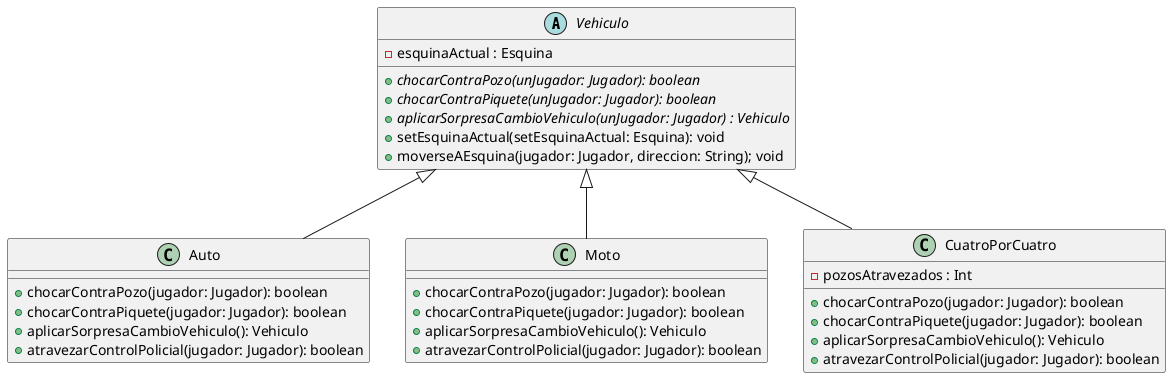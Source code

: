 @startuml

    abstract class Vehiculo {
        - esquinaActual : Esquina

        + {abstract} chocarContraPozo(unJugador: Jugador): boolean
        + {abstract} chocarContraPiquete(unJugador: Jugador): boolean
        + {abstract} aplicarSorpresaCambioVehiculo(unJugador: Jugador) : Vehiculo
        + setEsquinaActual(setEsquinaActual: Esquina): void
        + moverseAEsquina(jugador: Jugador, direccion: String); void
    }

    class Auto {
        + chocarContraPozo(jugador: Jugador): boolean
        + chocarContraPiquete(jugador: Jugador): boolean
        + aplicarSorpresaCambioVehiculo(): Vehiculo
        + atravezarControlPolicial(jugador: Jugador): boolean
    }

    class Moto {
        + chocarContraPozo(jugador: Jugador): boolean
        + chocarContraPiquete(jugador: Jugador): boolean
        + aplicarSorpresaCambioVehiculo(): Vehiculo
        + atravezarControlPolicial(jugador: Jugador): boolean
    }



    class CuatroPorCuatro {
        - pozosAtravezados : Int
        + chocarContraPozo(jugador: Jugador): boolean
        + chocarContraPiquete(jugador: Jugador): boolean
        + aplicarSorpresaCambioVehiculo(): Vehiculo
        + atravezarControlPolicial(jugador: Jugador): boolean
    }

   Vehiculo <|-- Auto
   Vehiculo <|-- Moto
   Vehiculo <|-- CuatroPorCuatro

@enduml